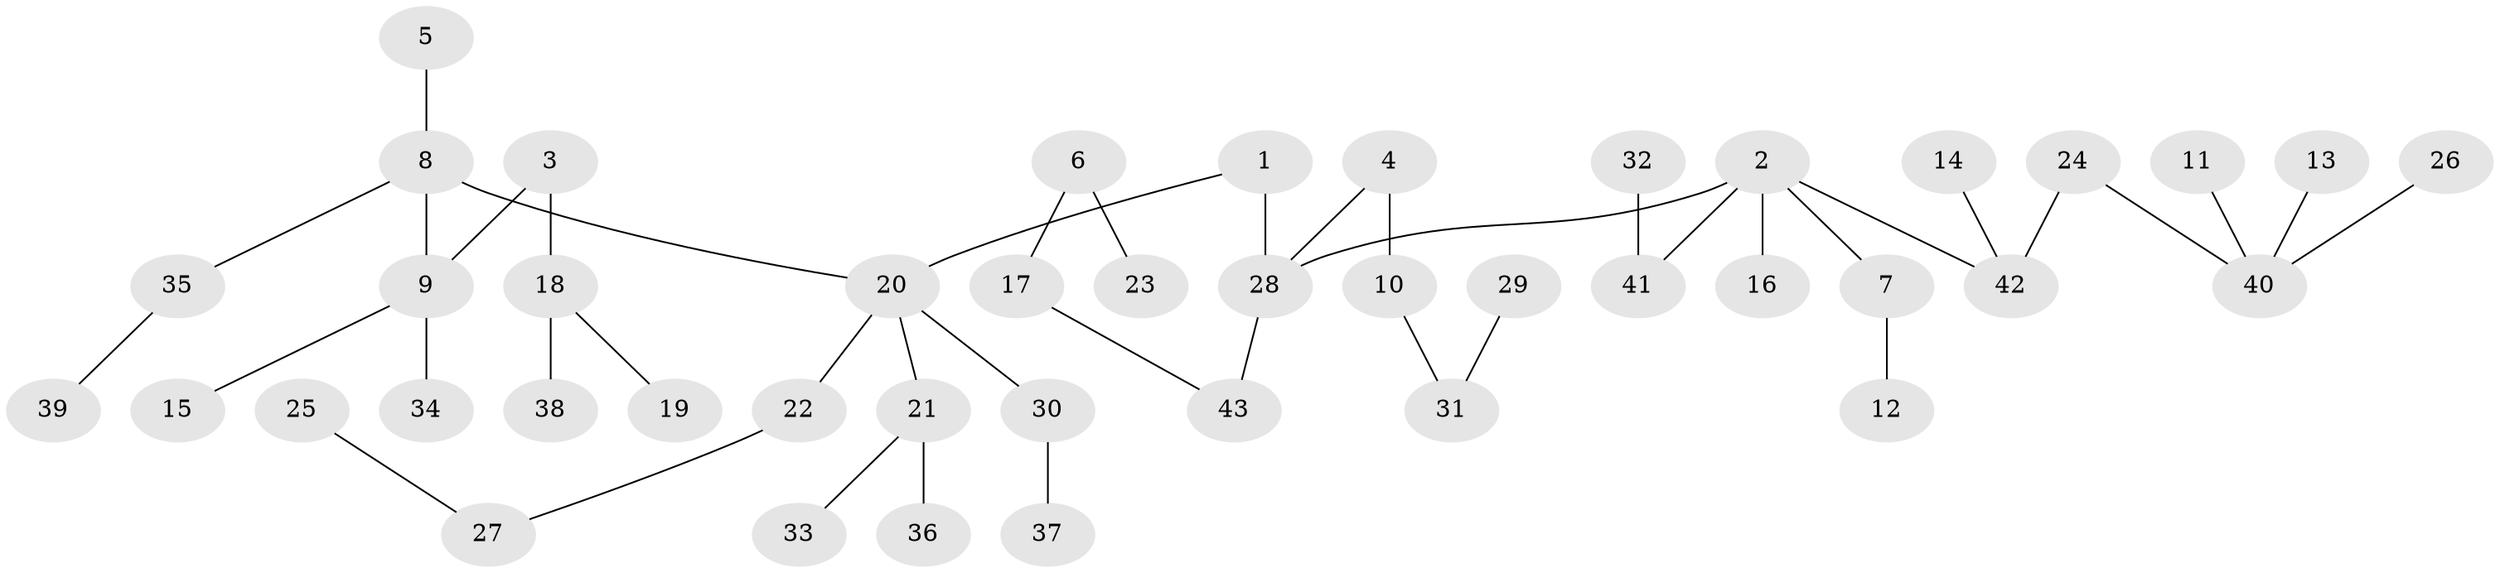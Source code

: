 // original degree distribution, {6: 0.03529411764705882, 5: 0.03529411764705882, 2: 0.18823529411764706, 3: 0.12941176470588237, 4: 0.07058823529411765, 1: 0.5411764705882353}
// Generated by graph-tools (version 1.1) at 2025/02/03/09/25 03:02:24]
// undirected, 43 vertices, 42 edges
graph export_dot {
graph [start="1"]
  node [color=gray90,style=filled];
  1;
  2;
  3;
  4;
  5;
  6;
  7;
  8;
  9;
  10;
  11;
  12;
  13;
  14;
  15;
  16;
  17;
  18;
  19;
  20;
  21;
  22;
  23;
  24;
  25;
  26;
  27;
  28;
  29;
  30;
  31;
  32;
  33;
  34;
  35;
  36;
  37;
  38;
  39;
  40;
  41;
  42;
  43;
  1 -- 20 [weight=1.0];
  1 -- 28 [weight=1.0];
  2 -- 7 [weight=1.0];
  2 -- 16 [weight=1.0];
  2 -- 28 [weight=1.0];
  2 -- 41 [weight=1.0];
  2 -- 42 [weight=1.0];
  3 -- 9 [weight=1.0];
  3 -- 18 [weight=1.0];
  4 -- 10 [weight=1.0];
  4 -- 28 [weight=1.0];
  5 -- 8 [weight=1.0];
  6 -- 17 [weight=1.0];
  6 -- 23 [weight=1.0];
  7 -- 12 [weight=1.0];
  8 -- 9 [weight=1.0];
  8 -- 20 [weight=1.0];
  8 -- 35 [weight=1.0];
  9 -- 15 [weight=1.0];
  9 -- 34 [weight=1.0];
  10 -- 31 [weight=1.0];
  11 -- 40 [weight=1.0];
  13 -- 40 [weight=1.0];
  14 -- 42 [weight=1.0];
  17 -- 43 [weight=1.0];
  18 -- 19 [weight=1.0];
  18 -- 38 [weight=1.0];
  20 -- 21 [weight=1.0];
  20 -- 22 [weight=1.0];
  20 -- 30 [weight=1.0];
  21 -- 33 [weight=1.0];
  21 -- 36 [weight=1.0];
  22 -- 27 [weight=1.0];
  24 -- 40 [weight=1.0];
  24 -- 42 [weight=1.0];
  25 -- 27 [weight=1.0];
  26 -- 40 [weight=1.0];
  28 -- 43 [weight=1.0];
  29 -- 31 [weight=1.0];
  30 -- 37 [weight=1.0];
  32 -- 41 [weight=1.0];
  35 -- 39 [weight=1.0];
}
